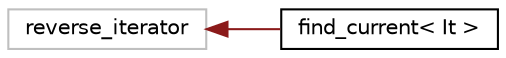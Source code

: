 digraph "Graphical Class Hierarchy"
{
  edge [fontname="Helvetica",fontsize="10",labelfontname="Helvetica",labelfontsize="10"];
  node [fontname="Helvetica",fontsize="10",shape=record];
  rankdir="LR";
  Node1243 [label="reverse_iterator",height=0.2,width=0.4,color="grey75", fillcolor="white", style="filled"];
  Node1243 -> Node0 [dir="back",color="firebrick4",fontsize="10",style="solid",fontname="Helvetica"];
  Node0 [label="find_current\< It \>",height=0.2,width=0.4,color="black", fillcolor="white", style="filled",URL="$structfind__current.html"];
}
